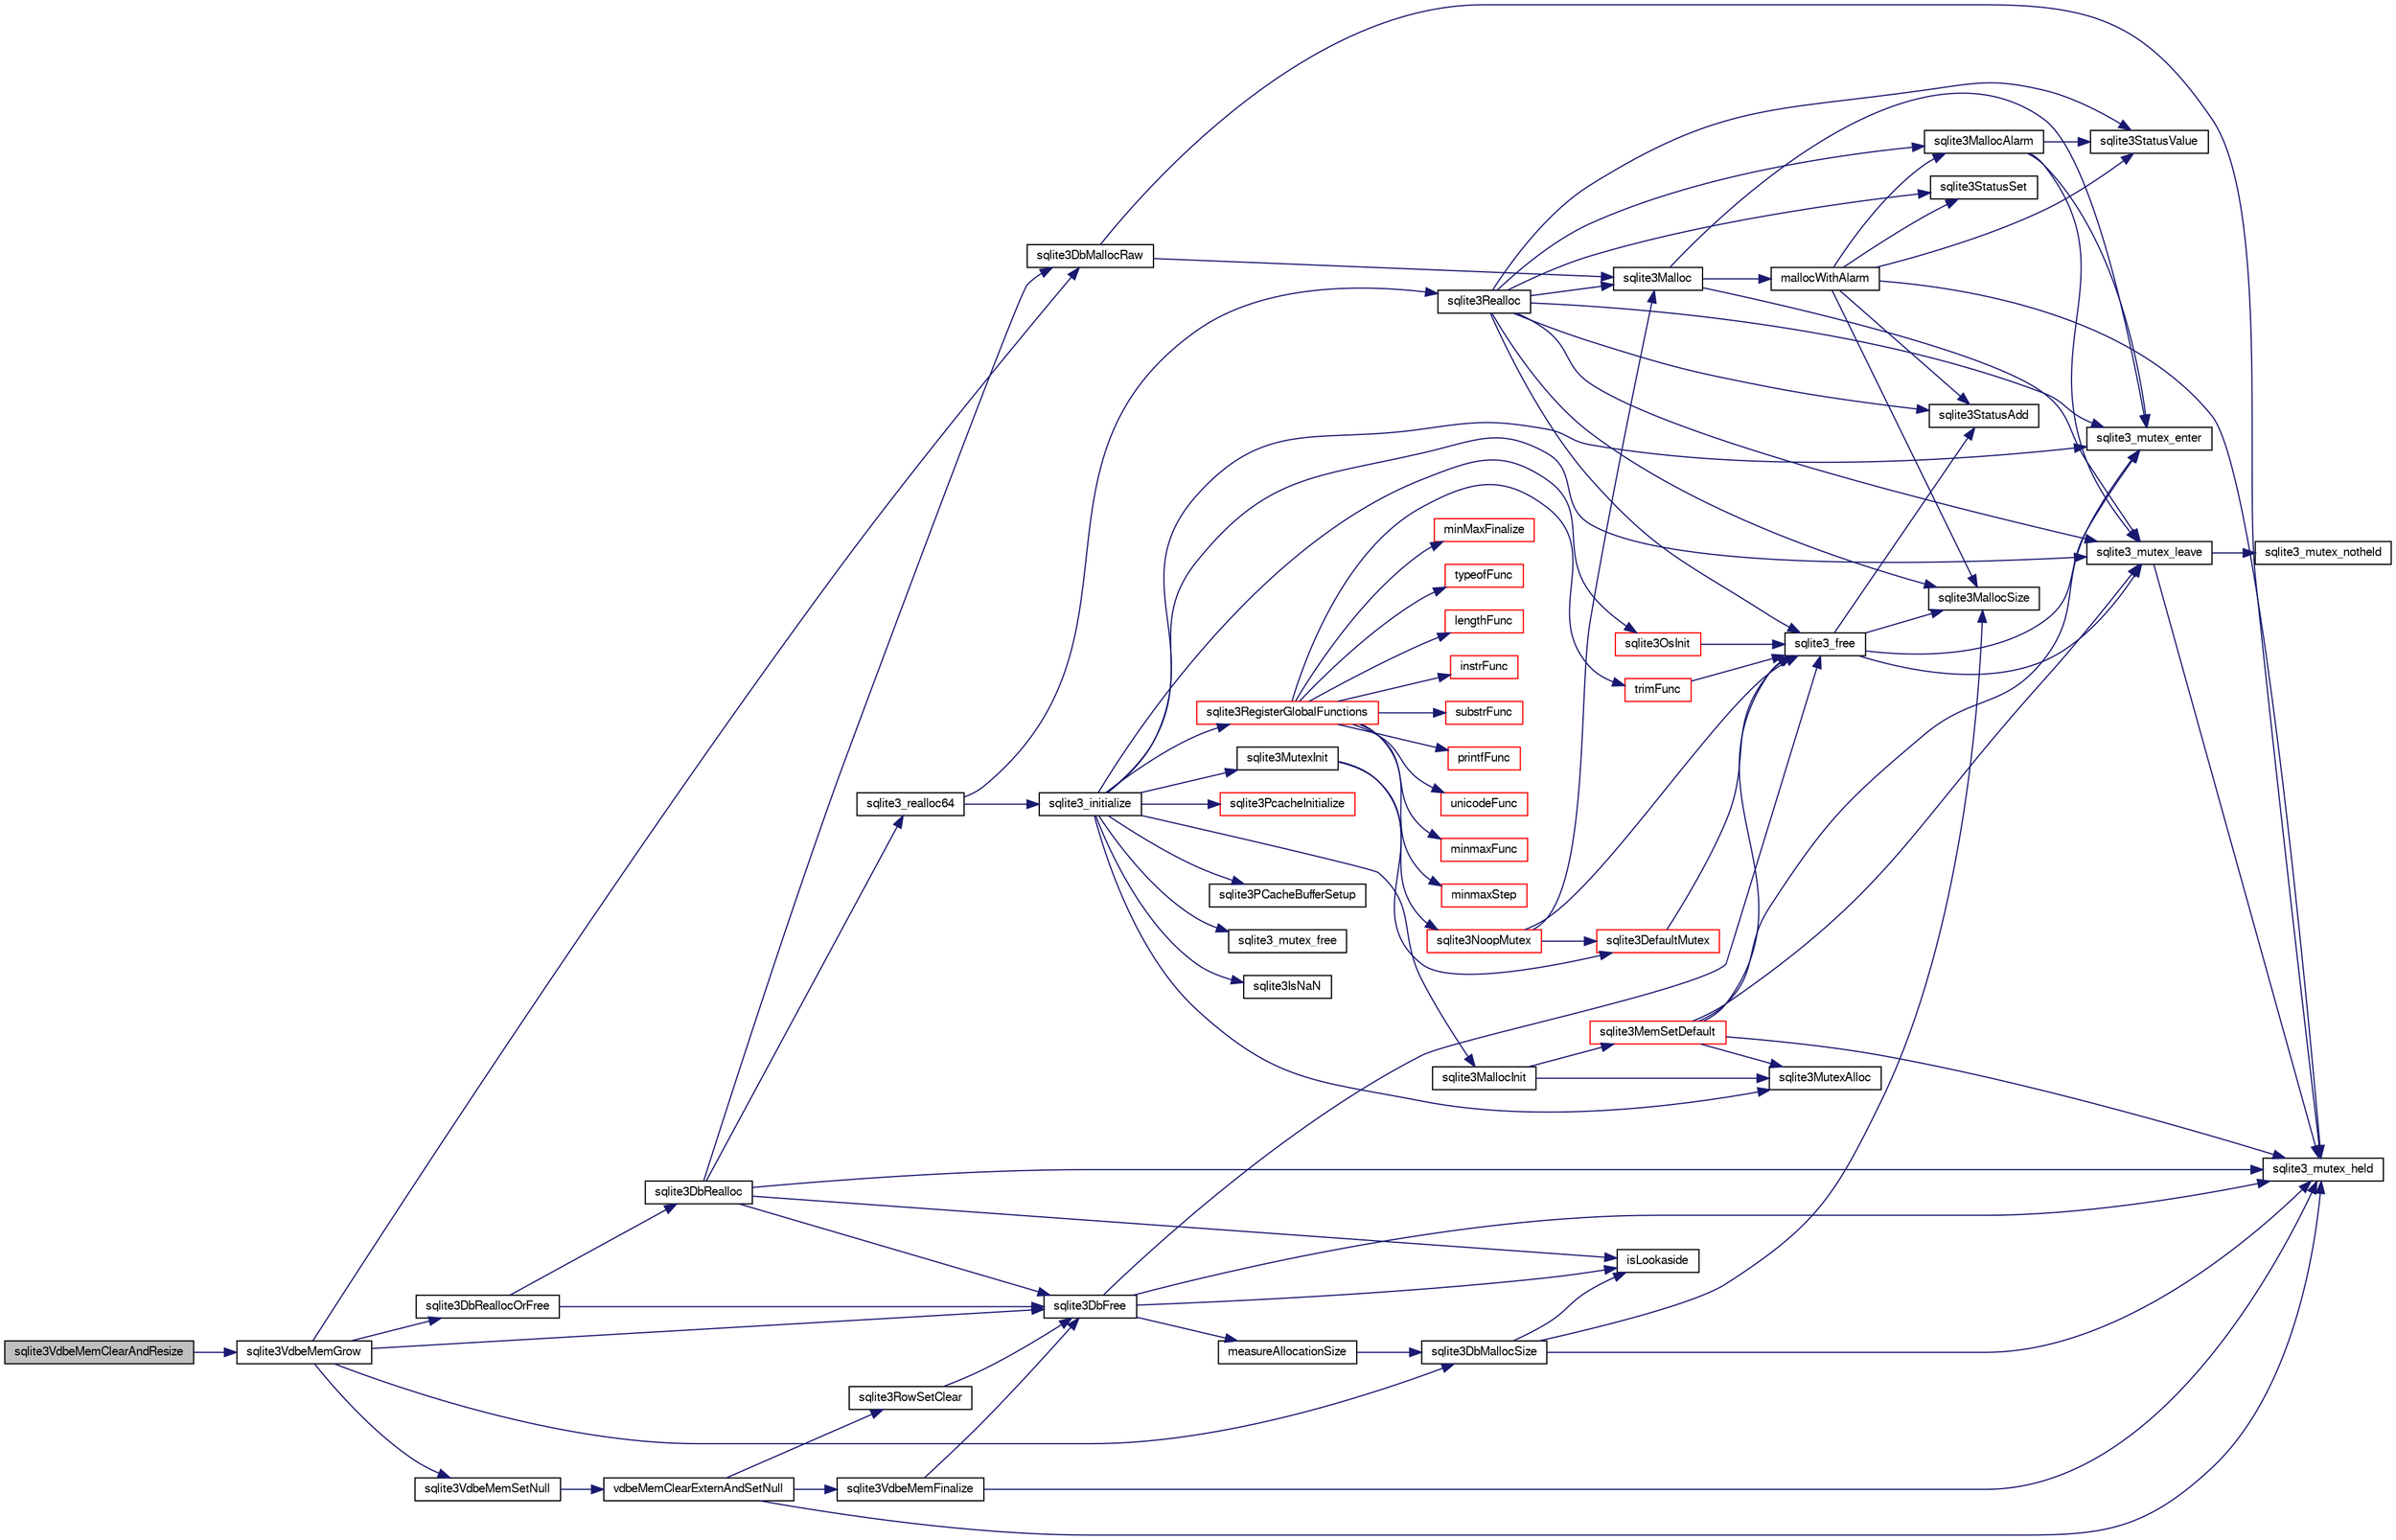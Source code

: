 digraph "sqlite3VdbeMemClearAndResize"
{
  edge [fontname="FreeSans",fontsize="10",labelfontname="FreeSans",labelfontsize="10"];
  node [fontname="FreeSans",fontsize="10",shape=record];
  rankdir="LR";
  Node763218 [label="sqlite3VdbeMemClearAndResize",height=0.2,width=0.4,color="black", fillcolor="grey75", style="filled", fontcolor="black"];
  Node763218 -> Node763219 [color="midnightblue",fontsize="10",style="solid",fontname="FreeSans"];
  Node763219 [label="sqlite3VdbeMemGrow",height=0.2,width=0.4,color="black", fillcolor="white", style="filled",URL="$sqlite3_8c.html#aba753c9690ae0ba31b5100945cf29447"];
  Node763219 -> Node763220 [color="midnightblue",fontsize="10",style="solid",fontname="FreeSans"];
  Node763220 [label="sqlite3DbMallocSize",height=0.2,width=0.4,color="black", fillcolor="white", style="filled",URL="$sqlite3_8c.html#aa397e5a8a03495203a0767abf0a71f86"];
  Node763220 -> Node763221 [color="midnightblue",fontsize="10",style="solid",fontname="FreeSans"];
  Node763221 [label="sqlite3MallocSize",height=0.2,width=0.4,color="black", fillcolor="white", style="filled",URL="$sqlite3_8c.html#acf5d2a5f35270bafb050bd2def576955"];
  Node763220 -> Node763222 [color="midnightblue",fontsize="10",style="solid",fontname="FreeSans"];
  Node763222 [label="sqlite3_mutex_held",height=0.2,width=0.4,color="black", fillcolor="white", style="filled",URL="$sqlite3_8c.html#acf77da68932b6bc163c5e68547ecc3e7"];
  Node763220 -> Node763223 [color="midnightblue",fontsize="10",style="solid",fontname="FreeSans"];
  Node763223 [label="isLookaside",height=0.2,width=0.4,color="black", fillcolor="white", style="filled",URL="$sqlite3_8c.html#a770fa05ff9717b75e16f4d968a77b897"];
  Node763219 -> Node763224 [color="midnightblue",fontsize="10",style="solid",fontname="FreeSans"];
  Node763224 [label="sqlite3DbReallocOrFree",height=0.2,width=0.4,color="black", fillcolor="white", style="filled",URL="$sqlite3_8c.html#a532a9fd62eeb46b61885a0fff075231c"];
  Node763224 -> Node763225 [color="midnightblue",fontsize="10",style="solid",fontname="FreeSans"];
  Node763225 [label="sqlite3DbRealloc",height=0.2,width=0.4,color="black", fillcolor="white", style="filled",URL="$sqlite3_8c.html#ae028f4902a9d29bcaf310ff289ee87dc"];
  Node763225 -> Node763222 [color="midnightblue",fontsize="10",style="solid",fontname="FreeSans"];
  Node763225 -> Node763226 [color="midnightblue",fontsize="10",style="solid",fontname="FreeSans"];
  Node763226 [label="sqlite3DbMallocRaw",height=0.2,width=0.4,color="black", fillcolor="white", style="filled",URL="$sqlite3_8c.html#abbe8be0cf7175e11ddc3e2218fad924e"];
  Node763226 -> Node763222 [color="midnightblue",fontsize="10",style="solid",fontname="FreeSans"];
  Node763226 -> Node763227 [color="midnightblue",fontsize="10",style="solid",fontname="FreeSans"];
  Node763227 [label="sqlite3Malloc",height=0.2,width=0.4,color="black", fillcolor="white", style="filled",URL="$sqlite3_8c.html#a361a2eaa846b1885f123abe46f5d8b2b"];
  Node763227 -> Node763228 [color="midnightblue",fontsize="10",style="solid",fontname="FreeSans"];
  Node763228 [label="sqlite3_mutex_enter",height=0.2,width=0.4,color="black", fillcolor="white", style="filled",URL="$sqlite3_8c.html#a1c12cde690bd89f104de5cbad12a6bf5"];
  Node763227 -> Node763229 [color="midnightblue",fontsize="10",style="solid",fontname="FreeSans"];
  Node763229 [label="mallocWithAlarm",height=0.2,width=0.4,color="black", fillcolor="white", style="filled",URL="$sqlite3_8c.html#ab070d5cf8e48ec8a6a43cf025d48598b"];
  Node763229 -> Node763222 [color="midnightblue",fontsize="10",style="solid",fontname="FreeSans"];
  Node763229 -> Node763230 [color="midnightblue",fontsize="10",style="solid",fontname="FreeSans"];
  Node763230 [label="sqlite3StatusSet",height=0.2,width=0.4,color="black", fillcolor="white", style="filled",URL="$sqlite3_8c.html#afec7586c01fcb5ea17dc9d7725a589d9"];
  Node763229 -> Node763231 [color="midnightblue",fontsize="10",style="solid",fontname="FreeSans"];
  Node763231 [label="sqlite3StatusValue",height=0.2,width=0.4,color="black", fillcolor="white", style="filled",URL="$sqlite3_8c.html#a30b8ac296c6e200c1fa57708d52c6ef6"];
  Node763229 -> Node763232 [color="midnightblue",fontsize="10",style="solid",fontname="FreeSans"];
  Node763232 [label="sqlite3MallocAlarm",height=0.2,width=0.4,color="black", fillcolor="white", style="filled",URL="$sqlite3_8c.html#ada66988e8471d1198f3219c062377508"];
  Node763232 -> Node763231 [color="midnightblue",fontsize="10",style="solid",fontname="FreeSans"];
  Node763232 -> Node763233 [color="midnightblue",fontsize="10",style="solid",fontname="FreeSans"];
  Node763233 [label="sqlite3_mutex_leave",height=0.2,width=0.4,color="black", fillcolor="white", style="filled",URL="$sqlite3_8c.html#a5838d235601dbd3c1fa993555c6bcc93"];
  Node763233 -> Node763222 [color="midnightblue",fontsize="10",style="solid",fontname="FreeSans"];
  Node763233 -> Node763234 [color="midnightblue",fontsize="10",style="solid",fontname="FreeSans"];
  Node763234 [label="sqlite3_mutex_notheld",height=0.2,width=0.4,color="black", fillcolor="white", style="filled",URL="$sqlite3_8c.html#a83967c837c1c000d3b5adcfaa688f5dc"];
  Node763232 -> Node763228 [color="midnightblue",fontsize="10",style="solid",fontname="FreeSans"];
  Node763229 -> Node763221 [color="midnightblue",fontsize="10",style="solid",fontname="FreeSans"];
  Node763229 -> Node763235 [color="midnightblue",fontsize="10",style="solid",fontname="FreeSans"];
  Node763235 [label="sqlite3StatusAdd",height=0.2,width=0.4,color="black", fillcolor="white", style="filled",URL="$sqlite3_8c.html#afa029f93586aeab4cc85360905dae9cd"];
  Node763227 -> Node763233 [color="midnightblue",fontsize="10",style="solid",fontname="FreeSans"];
  Node763225 -> Node763223 [color="midnightblue",fontsize="10",style="solid",fontname="FreeSans"];
  Node763225 -> Node763236 [color="midnightblue",fontsize="10",style="solid",fontname="FreeSans"];
  Node763236 [label="sqlite3DbFree",height=0.2,width=0.4,color="black", fillcolor="white", style="filled",URL="$sqlite3_8c.html#ac70ab821a6607b4a1b909582dc37a069"];
  Node763236 -> Node763222 [color="midnightblue",fontsize="10",style="solid",fontname="FreeSans"];
  Node763236 -> Node763237 [color="midnightblue",fontsize="10",style="solid",fontname="FreeSans"];
  Node763237 [label="measureAllocationSize",height=0.2,width=0.4,color="black", fillcolor="white", style="filled",URL="$sqlite3_8c.html#a45731e644a22fdb756e2b6337224217a"];
  Node763237 -> Node763220 [color="midnightblue",fontsize="10",style="solid",fontname="FreeSans"];
  Node763236 -> Node763223 [color="midnightblue",fontsize="10",style="solid",fontname="FreeSans"];
  Node763236 -> Node763238 [color="midnightblue",fontsize="10",style="solid",fontname="FreeSans"];
  Node763238 [label="sqlite3_free",height=0.2,width=0.4,color="black", fillcolor="white", style="filled",URL="$sqlite3_8c.html#a6552349e36a8a691af5487999ab09519"];
  Node763238 -> Node763228 [color="midnightblue",fontsize="10",style="solid",fontname="FreeSans"];
  Node763238 -> Node763235 [color="midnightblue",fontsize="10",style="solid",fontname="FreeSans"];
  Node763238 -> Node763221 [color="midnightblue",fontsize="10",style="solid",fontname="FreeSans"];
  Node763238 -> Node763233 [color="midnightblue",fontsize="10",style="solid",fontname="FreeSans"];
  Node763225 -> Node763239 [color="midnightblue",fontsize="10",style="solid",fontname="FreeSans"];
  Node763239 [label="sqlite3_realloc64",height=0.2,width=0.4,color="black", fillcolor="white", style="filled",URL="$sqlite3_8c.html#a3765a714077ee547e811034236dc9ecd"];
  Node763239 -> Node763240 [color="midnightblue",fontsize="10",style="solid",fontname="FreeSans"];
  Node763240 [label="sqlite3_initialize",height=0.2,width=0.4,color="black", fillcolor="white", style="filled",URL="$sqlite3_8c.html#ab0c0ee2d5d4cf8b28e9572296a8861df"];
  Node763240 -> Node763241 [color="midnightblue",fontsize="10",style="solid",fontname="FreeSans"];
  Node763241 [label="sqlite3MutexInit",height=0.2,width=0.4,color="black", fillcolor="white", style="filled",URL="$sqlite3_8c.html#a7906afcdd1cdb3d0007eb932398a1158"];
  Node763241 -> Node763242 [color="midnightblue",fontsize="10",style="solid",fontname="FreeSans"];
  Node763242 [label="sqlite3DefaultMutex",height=0.2,width=0.4,color="red", fillcolor="white", style="filled",URL="$sqlite3_8c.html#ac895a71e325f9b2f9b862f737c17aca8"];
  Node763242 -> Node763238 [color="midnightblue",fontsize="10",style="solid",fontname="FreeSans"];
  Node763241 -> Node763251 [color="midnightblue",fontsize="10",style="solid",fontname="FreeSans"];
  Node763251 [label="sqlite3NoopMutex",height=0.2,width=0.4,color="red", fillcolor="white", style="filled",URL="$sqlite3_8c.html#a09742cde9ef371d94f8201d2cdb543e4"];
  Node763251 -> Node763227 [color="midnightblue",fontsize="10",style="solid",fontname="FreeSans"];
  Node763251 -> Node763238 [color="midnightblue",fontsize="10",style="solid",fontname="FreeSans"];
  Node763251 -> Node763242 [color="midnightblue",fontsize="10",style="solid",fontname="FreeSans"];
  Node763240 -> Node763259 [color="midnightblue",fontsize="10",style="solid",fontname="FreeSans"];
  Node763259 [label="sqlite3MutexAlloc",height=0.2,width=0.4,color="black", fillcolor="white", style="filled",URL="$sqlite3_8c.html#a0e3f432ee581f6876b590e7ad7e84e19"];
  Node763240 -> Node763228 [color="midnightblue",fontsize="10",style="solid",fontname="FreeSans"];
  Node763240 -> Node763260 [color="midnightblue",fontsize="10",style="solid",fontname="FreeSans"];
  Node763260 [label="sqlite3MallocInit",height=0.2,width=0.4,color="black", fillcolor="white", style="filled",URL="$sqlite3_8c.html#a9e06f9e7cad0d83ce80ab493c9533552"];
  Node763260 -> Node763261 [color="midnightblue",fontsize="10",style="solid",fontname="FreeSans"];
  Node763261 [label="sqlite3MemSetDefault",height=0.2,width=0.4,color="red", fillcolor="white", style="filled",URL="$sqlite3_8c.html#a162fbfd727e92c5f8f72625b5ff62549"];
  Node763261 -> Node763259 [color="midnightblue",fontsize="10",style="solid",fontname="FreeSans"];
  Node763261 -> Node763228 [color="midnightblue",fontsize="10",style="solid",fontname="FreeSans"];
  Node763261 -> Node763233 [color="midnightblue",fontsize="10",style="solid",fontname="FreeSans"];
  Node763261 -> Node763222 [color="midnightblue",fontsize="10",style="solid",fontname="FreeSans"];
  Node763261 -> Node763238 [color="midnightblue",fontsize="10",style="solid",fontname="FreeSans"];
  Node763260 -> Node763259 [color="midnightblue",fontsize="10",style="solid",fontname="FreeSans"];
  Node763240 -> Node763233 [color="midnightblue",fontsize="10",style="solid",fontname="FreeSans"];
  Node763240 -> Node763344 [color="midnightblue",fontsize="10",style="solid",fontname="FreeSans"];
  Node763344 [label="sqlite3RegisterGlobalFunctions",height=0.2,width=0.4,color="red", fillcolor="white", style="filled",URL="$sqlite3_8c.html#a9f75bd111010f29e1b8d74344473c4ec"];
  Node763344 -> Node763345 [color="midnightblue",fontsize="10",style="solid",fontname="FreeSans"];
  Node763345 [label="trimFunc",height=0.2,width=0.4,color="red", fillcolor="white", style="filled",URL="$sqlite3_8c.html#afad56dbe7f08139a630156e644b14704"];
  Node763345 -> Node763238 [color="midnightblue",fontsize="10",style="solid",fontname="FreeSans"];
  Node763344 -> Node763359 [color="midnightblue",fontsize="10",style="solid",fontname="FreeSans"];
  Node763359 [label="minmaxFunc",height=0.2,width=0.4,color="red", fillcolor="white", style="filled",URL="$sqlite3_8c.html#a4d00f48b948fd73cb70bcfd1efc0bfb0"];
  Node763344 -> Node763368 [color="midnightblue",fontsize="10",style="solid",fontname="FreeSans"];
  Node763368 [label="minmaxStep",height=0.2,width=0.4,color="red", fillcolor="white", style="filled",URL="$sqlite3_8c.html#a5b4c0da0f3b61d7ff25ebd30aa22cca4"];
  Node763344 -> Node763372 [color="midnightblue",fontsize="10",style="solid",fontname="FreeSans"];
  Node763372 [label="minMaxFinalize",height=0.2,width=0.4,color="red", fillcolor="white", style="filled",URL="$sqlite3_8c.html#a0439dd90934a2dee93517c50884d5924"];
  Node763344 -> Node763373 [color="midnightblue",fontsize="10",style="solid",fontname="FreeSans"];
  Node763373 [label="typeofFunc",height=0.2,width=0.4,color="red", fillcolor="white", style="filled",URL="$sqlite3_8c.html#aba6c564ff0d6b017de448469d0fb243f"];
  Node763344 -> Node763374 [color="midnightblue",fontsize="10",style="solid",fontname="FreeSans"];
  Node763374 [label="lengthFunc",height=0.2,width=0.4,color="red", fillcolor="white", style="filled",URL="$sqlite3_8c.html#affdabf006c37c26a1c3e325badb83546"];
  Node763344 -> Node763379 [color="midnightblue",fontsize="10",style="solid",fontname="FreeSans"];
  Node763379 [label="instrFunc",height=0.2,width=0.4,color="red", fillcolor="white", style="filled",URL="$sqlite3_8c.html#a8f86ca540b92ac28aaefaa126170cf8c"];
  Node763344 -> Node763381 [color="midnightblue",fontsize="10",style="solid",fontname="FreeSans"];
  Node763381 [label="substrFunc",height=0.2,width=0.4,color="red", fillcolor="white", style="filled",URL="$sqlite3_8c.html#a8a8739d9af5589338113371e440b2734"];
  Node763344 -> Node763386 [color="midnightblue",fontsize="10",style="solid",fontname="FreeSans"];
  Node763386 [label="printfFunc",height=0.2,width=0.4,color="red", fillcolor="white", style="filled",URL="$sqlite3_8c.html#a80ca21d434c7c5b6668bee721331dda8"];
  Node763344 -> Node763388 [color="midnightblue",fontsize="10",style="solid",fontname="FreeSans"];
  Node763388 [label="unicodeFunc",height=0.2,width=0.4,color="red", fillcolor="white", style="filled",URL="$sqlite3_8c.html#a1d3d012cbe2276d8d713be80884db355"];
  Node763240 -> Node763493 [color="midnightblue",fontsize="10",style="solid",fontname="FreeSans"];
  Node763493 [label="sqlite3PcacheInitialize",height=0.2,width=0.4,color="red", fillcolor="white", style="filled",URL="$sqlite3_8c.html#a2902c61ddc88bea002c4d69fe4052b1f"];
  Node763240 -> Node763494 [color="midnightblue",fontsize="10",style="solid",fontname="FreeSans"];
  Node763494 [label="sqlite3OsInit",height=0.2,width=0.4,color="red", fillcolor="white", style="filled",URL="$sqlite3_8c.html#afeaa886fe1ca086a30fd278b1d069762"];
  Node763494 -> Node763238 [color="midnightblue",fontsize="10",style="solid",fontname="FreeSans"];
  Node763240 -> Node763498 [color="midnightblue",fontsize="10",style="solid",fontname="FreeSans"];
  Node763498 [label="sqlite3PCacheBufferSetup",height=0.2,width=0.4,color="black", fillcolor="white", style="filled",URL="$sqlite3_8c.html#ad18a1eebefdfbc4254f473f7b0101937"];
  Node763240 -> Node763499 [color="midnightblue",fontsize="10",style="solid",fontname="FreeSans"];
  Node763499 [label="sqlite3_mutex_free",height=0.2,width=0.4,color="black", fillcolor="white", style="filled",URL="$sqlite3_8c.html#a2db2e72e08f6873afa9c61b0ec726fec"];
  Node763240 -> Node763284 [color="midnightblue",fontsize="10",style="solid",fontname="FreeSans"];
  Node763284 [label="sqlite3IsNaN",height=0.2,width=0.4,color="black", fillcolor="white", style="filled",URL="$sqlite3_8c.html#aed4d78203877c3486765ccbc7feebb50"];
  Node763239 -> Node763273 [color="midnightblue",fontsize="10",style="solid",fontname="FreeSans"];
  Node763273 [label="sqlite3Realloc",height=0.2,width=0.4,color="black", fillcolor="white", style="filled",URL="$sqlite3_8c.html#ad53aefdfc088f622e23ffe838201fe22"];
  Node763273 -> Node763227 [color="midnightblue",fontsize="10",style="solid",fontname="FreeSans"];
  Node763273 -> Node763238 [color="midnightblue",fontsize="10",style="solid",fontname="FreeSans"];
  Node763273 -> Node763221 [color="midnightblue",fontsize="10",style="solid",fontname="FreeSans"];
  Node763273 -> Node763228 [color="midnightblue",fontsize="10",style="solid",fontname="FreeSans"];
  Node763273 -> Node763230 [color="midnightblue",fontsize="10",style="solid",fontname="FreeSans"];
  Node763273 -> Node763231 [color="midnightblue",fontsize="10",style="solid",fontname="FreeSans"];
  Node763273 -> Node763232 [color="midnightblue",fontsize="10",style="solid",fontname="FreeSans"];
  Node763273 -> Node763235 [color="midnightblue",fontsize="10",style="solid",fontname="FreeSans"];
  Node763273 -> Node763233 [color="midnightblue",fontsize="10",style="solid",fontname="FreeSans"];
  Node763224 -> Node763236 [color="midnightblue",fontsize="10",style="solid",fontname="FreeSans"];
  Node763219 -> Node763236 [color="midnightblue",fontsize="10",style="solid",fontname="FreeSans"];
  Node763219 -> Node763226 [color="midnightblue",fontsize="10",style="solid",fontname="FreeSans"];
  Node763219 -> Node763353 [color="midnightblue",fontsize="10",style="solid",fontname="FreeSans"];
  Node763353 [label="sqlite3VdbeMemSetNull",height=0.2,width=0.4,color="black", fillcolor="white", style="filled",URL="$sqlite3_8c.html#ae01092c23aebaf8a3ebdf3954609b410"];
  Node763353 -> Node763297 [color="midnightblue",fontsize="10",style="solid",fontname="FreeSans"];
  Node763297 [label="vdbeMemClearExternAndSetNull",height=0.2,width=0.4,color="black", fillcolor="white", style="filled",URL="$sqlite3_8c.html#a29c41a360fb0e86b817777daf061230c"];
  Node763297 -> Node763222 [color="midnightblue",fontsize="10",style="solid",fontname="FreeSans"];
  Node763297 -> Node763298 [color="midnightblue",fontsize="10",style="solid",fontname="FreeSans"];
  Node763298 [label="sqlite3VdbeMemFinalize",height=0.2,width=0.4,color="black", fillcolor="white", style="filled",URL="$sqlite3_8c.html#a2568220f48ddef81b1c43e401042d9d2"];
  Node763298 -> Node763222 [color="midnightblue",fontsize="10",style="solid",fontname="FreeSans"];
  Node763298 -> Node763236 [color="midnightblue",fontsize="10",style="solid",fontname="FreeSans"];
  Node763297 -> Node763299 [color="midnightblue",fontsize="10",style="solid",fontname="FreeSans"];
  Node763299 [label="sqlite3RowSetClear",height=0.2,width=0.4,color="black", fillcolor="white", style="filled",URL="$sqlite3_8c.html#ae153de0cd969511a607e26deeca80342"];
  Node763299 -> Node763236 [color="midnightblue",fontsize="10",style="solid",fontname="FreeSans"];
}
